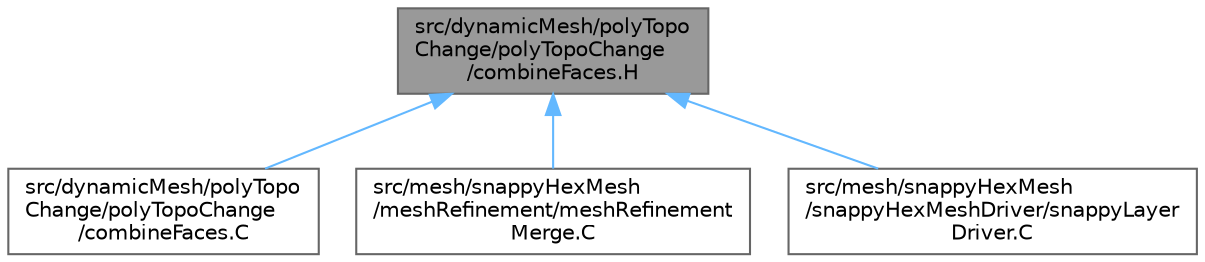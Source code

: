 digraph "src/dynamicMesh/polyTopoChange/polyTopoChange/combineFaces.H"
{
 // LATEX_PDF_SIZE
  bgcolor="transparent";
  edge [fontname=Helvetica,fontsize=10,labelfontname=Helvetica,labelfontsize=10];
  node [fontname=Helvetica,fontsize=10,shape=box,height=0.2,width=0.4];
  Node1 [id="Node000001",label="src/dynamicMesh/polyTopo\lChange/polyTopoChange\l/combineFaces.H",height=0.2,width=0.4,color="gray40", fillcolor="grey60", style="filled", fontcolor="black",tooltip=" "];
  Node1 -> Node2 [id="edge1_Node000001_Node000002",dir="back",color="steelblue1",style="solid",tooltip=" "];
  Node2 [id="Node000002",label="src/dynamicMesh/polyTopo\lChange/polyTopoChange\l/combineFaces.C",height=0.2,width=0.4,color="grey40", fillcolor="white", style="filled",URL="$combineFaces_8C.html",tooltip=" "];
  Node1 -> Node3 [id="edge2_Node000001_Node000003",dir="back",color="steelblue1",style="solid",tooltip=" "];
  Node3 [id="Node000003",label="src/mesh/snappyHexMesh\l/meshRefinement/meshRefinement\lMerge.C",height=0.2,width=0.4,color="grey40", fillcolor="white", style="filled",URL="$meshRefinementMerge_8C.html",tooltip=" "];
  Node1 -> Node4 [id="edge3_Node000001_Node000004",dir="back",color="steelblue1",style="solid",tooltip=" "];
  Node4 [id="Node000004",label="src/mesh/snappyHexMesh\l/snappyHexMeshDriver/snappyLayer\lDriver.C",height=0.2,width=0.4,color="grey40", fillcolor="white", style="filled",URL="$snappyLayerDriver_8C.html",tooltip="All to do with adding cell layers."];
}
